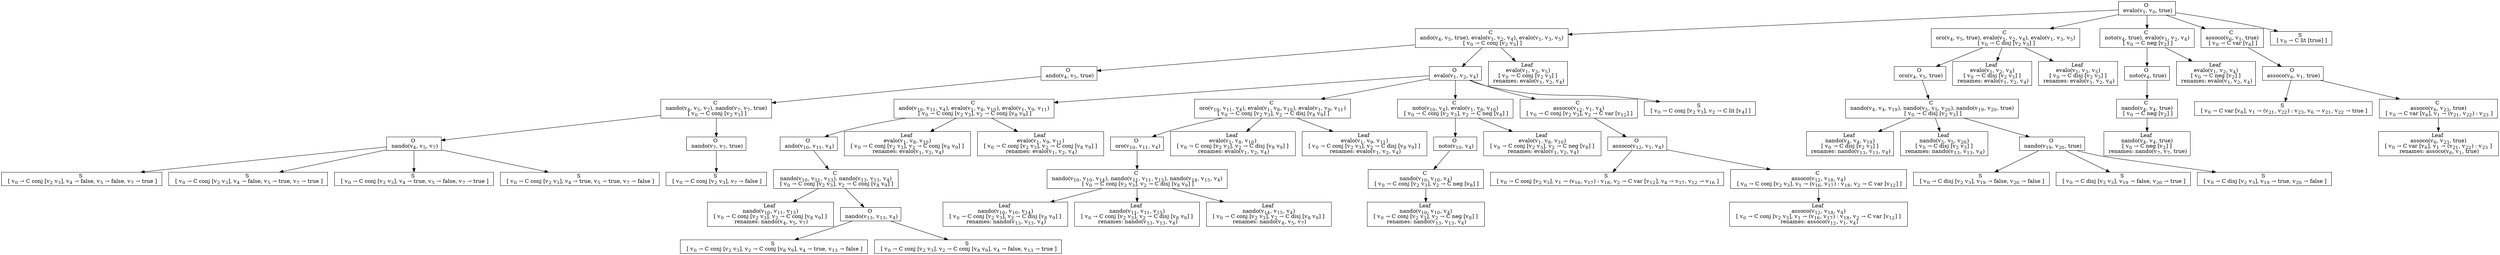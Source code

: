 digraph {
    graph [rankdir=TB
          ,bgcolor=transparent];
    node [shape=box
         ,fillcolor=white
         ,style=filled];
    0 [label=<O <BR/> evalo(v<SUB>1</SUB>, v<SUB>0</SUB>, true)>];
    1 [label=<C <BR/> ando(v<SUB>4</SUB>, v<SUB>5</SUB>, true), evalo(v<SUB>1</SUB>, v<SUB>2</SUB>, v<SUB>4</SUB>), evalo(v<SUB>1</SUB>, v<SUB>3</SUB>, v<SUB>5</SUB>) <BR/>  [ v<SUB>0</SUB> &rarr; C conj [v<SUB>2</SUB> v<SUB>3</SUB>] ] >];
    2 [label=<C <BR/> oro(v<SUB>4</SUB>, v<SUB>5</SUB>, true), evalo(v<SUB>1</SUB>, v<SUB>2</SUB>, v<SUB>4</SUB>), evalo(v<SUB>1</SUB>, v<SUB>3</SUB>, v<SUB>5</SUB>) <BR/>  [ v<SUB>0</SUB> &rarr; C disj [v<SUB>2</SUB> v<SUB>3</SUB>] ] >];
    3 [label=<C <BR/> noto(v<SUB>4</SUB>, true), evalo(v<SUB>1</SUB>, v<SUB>2</SUB>, v<SUB>4</SUB>) <BR/>  [ v<SUB>0</SUB> &rarr; C neg [v<SUB>2</SUB>] ] >];
    4 [label=<C <BR/> assoco(v<SUB>6</SUB>, v<SUB>1</SUB>, true) <BR/>  [ v<SUB>0</SUB> &rarr; C var [v<SUB>6</SUB>] ] >];
    5 [label=<S <BR/>  [ v<SUB>0</SUB> &rarr; C lit [true] ] >];
    6 [label=<O <BR/> ando(v<SUB>4</SUB>, v<SUB>5</SUB>, true)>];
    7 [label=<O <BR/> evalo(v<SUB>1</SUB>, v<SUB>2</SUB>, v<SUB>4</SUB>)>];
    8 [label=<Leaf <BR/> evalo(v<SUB>1</SUB>, v<SUB>3</SUB>, v<SUB>5</SUB>) <BR/>  [ v<SUB>0</SUB> &rarr; C conj [v<SUB>2</SUB> v<SUB>3</SUB>] ]  <BR/> renames: evalo(v<SUB>1</SUB>, v<SUB>2</SUB>, v<SUB>4</SUB>)>];
    9 [label=<C <BR/> nando(v<SUB>4</SUB>, v<SUB>5</SUB>, v<SUB>7</SUB>), nando(v<SUB>7</SUB>, v<SUB>7</SUB>, true) <BR/>  [ v<SUB>0</SUB> &rarr; C conj [v<SUB>2</SUB> v<SUB>3</SUB>] ] >];
    10 [label=<O <BR/> nando(v<SUB>4</SUB>, v<SUB>5</SUB>, v<SUB>7</SUB>)>];
    11 [label=<O <BR/> nando(v<SUB>7</SUB>, v<SUB>7</SUB>, true)>];
    12 [label=<S <BR/>  [ v<SUB>0</SUB> &rarr; C conj [v<SUB>2</SUB> v<SUB>3</SUB>], v<SUB>4</SUB> &rarr; false, v<SUB>5</SUB> &rarr; false, v<SUB>7</SUB> &rarr; true ] >];
    13 [label=<S <BR/>  [ v<SUB>0</SUB> &rarr; C conj [v<SUB>2</SUB> v<SUB>3</SUB>], v<SUB>4</SUB> &rarr; false, v<SUB>5</SUB> &rarr; true, v<SUB>7</SUB> &rarr; true ] >];
    14 [label=<S <BR/>  [ v<SUB>0</SUB> &rarr; C conj [v<SUB>2</SUB> v<SUB>3</SUB>], v<SUB>4</SUB> &rarr; true, v<SUB>5</SUB> &rarr; false, v<SUB>7</SUB> &rarr; true ] >];
    15 [label=<S <BR/>  [ v<SUB>0</SUB> &rarr; C conj [v<SUB>2</SUB> v<SUB>3</SUB>], v<SUB>4</SUB> &rarr; true, v<SUB>5</SUB> &rarr; true, v<SUB>7</SUB> &rarr; false ] >];
    16 [label=<S <BR/>  [ v<SUB>0</SUB> &rarr; C conj [v<SUB>2</SUB> v<SUB>3</SUB>], v<SUB>7</SUB> &rarr; false ] >];
    17 [label=<C <BR/> ando(v<SUB>10</SUB>, v<SUB>11</SUB>, v<SUB>4</SUB>), evalo(v<SUB>1</SUB>, v<SUB>8</SUB>, v<SUB>10</SUB>), evalo(v<SUB>1</SUB>, v<SUB>9</SUB>, v<SUB>11</SUB>) <BR/>  [ v<SUB>0</SUB> &rarr; C conj [v<SUB>2</SUB> v<SUB>3</SUB>], v<SUB>2</SUB> &rarr; C conj [v<SUB>8</SUB> v<SUB>9</SUB>] ] >];
    18 [label=<C <BR/> oro(v<SUB>10</SUB>, v<SUB>11</SUB>, v<SUB>4</SUB>), evalo(v<SUB>1</SUB>, v<SUB>8</SUB>, v<SUB>10</SUB>), evalo(v<SUB>1</SUB>, v<SUB>9</SUB>, v<SUB>11</SUB>) <BR/>  [ v<SUB>0</SUB> &rarr; C conj [v<SUB>2</SUB> v<SUB>3</SUB>], v<SUB>2</SUB> &rarr; C disj [v<SUB>8</SUB> v<SUB>9</SUB>] ] >];
    19 [label=<C <BR/> noto(v<SUB>10</SUB>, v<SUB>4</SUB>), evalo(v<SUB>1</SUB>, v<SUB>8</SUB>, v<SUB>10</SUB>) <BR/>  [ v<SUB>0</SUB> &rarr; C conj [v<SUB>2</SUB> v<SUB>3</SUB>], v<SUB>2</SUB> &rarr; C neg [v<SUB>8</SUB>] ] >];
    20 [label=<C <BR/> assoco(v<SUB>12</SUB>, v<SUB>1</SUB>, v<SUB>4</SUB>) <BR/>  [ v<SUB>0</SUB> &rarr; C conj [v<SUB>2</SUB> v<SUB>3</SUB>], v<SUB>2</SUB> &rarr; C var [v<SUB>12</SUB>] ] >];
    21 [label=<S <BR/>  [ v<SUB>0</SUB> &rarr; C conj [v<SUB>2</SUB> v<SUB>3</SUB>], v<SUB>2</SUB> &rarr; C lit [v<SUB>4</SUB>] ] >];
    22 [label=<O <BR/> ando(v<SUB>10</SUB>, v<SUB>11</SUB>, v<SUB>4</SUB>)>];
    23 [label=<Leaf <BR/> evalo(v<SUB>1</SUB>, v<SUB>8</SUB>, v<SUB>10</SUB>) <BR/>  [ v<SUB>0</SUB> &rarr; C conj [v<SUB>2</SUB> v<SUB>3</SUB>], v<SUB>2</SUB> &rarr; C conj [v<SUB>8</SUB> v<SUB>9</SUB>] ]  <BR/> renames: evalo(v<SUB>1</SUB>, v<SUB>2</SUB>, v<SUB>4</SUB>)>];
    24 [label=<Leaf <BR/> evalo(v<SUB>1</SUB>, v<SUB>9</SUB>, v<SUB>11</SUB>) <BR/>  [ v<SUB>0</SUB> &rarr; C conj [v<SUB>2</SUB> v<SUB>3</SUB>], v<SUB>2</SUB> &rarr; C conj [v<SUB>8</SUB> v<SUB>9</SUB>] ]  <BR/> renames: evalo(v<SUB>1</SUB>, v<SUB>2</SUB>, v<SUB>4</SUB>)>];
    25 [label=<C <BR/> nando(v<SUB>10</SUB>, v<SUB>11</SUB>, v<SUB>13</SUB>), nando(v<SUB>13</SUB>, v<SUB>13</SUB>, v<SUB>4</SUB>) <BR/>  [ v<SUB>0</SUB> &rarr; C conj [v<SUB>2</SUB> v<SUB>3</SUB>], v<SUB>2</SUB> &rarr; C conj [v<SUB>8</SUB> v<SUB>9</SUB>] ] >];
    26 [label=<Leaf <BR/> nando(v<SUB>10</SUB>, v<SUB>11</SUB>, v<SUB>13</SUB>) <BR/>  [ v<SUB>0</SUB> &rarr; C conj [v<SUB>2</SUB> v<SUB>3</SUB>], v<SUB>2</SUB> &rarr; C conj [v<SUB>8</SUB> v<SUB>9</SUB>] ]  <BR/> renames: nando(v<SUB>4</SUB>, v<SUB>5</SUB>, v<SUB>7</SUB>)>];
    27 [label=<O <BR/> nando(v<SUB>13</SUB>, v<SUB>13</SUB>, v<SUB>4</SUB>)>];
    28 [label=<S <BR/>  [ v<SUB>0</SUB> &rarr; C conj [v<SUB>2</SUB> v<SUB>3</SUB>], v<SUB>2</SUB> &rarr; C conj [v<SUB>8</SUB> v<SUB>9</SUB>], v<SUB>4</SUB> &rarr; true, v<SUB>13</SUB> &rarr; false ] >];
    29 [label=<S <BR/>  [ v<SUB>0</SUB> &rarr; C conj [v<SUB>2</SUB> v<SUB>3</SUB>], v<SUB>2</SUB> &rarr; C conj [v<SUB>8</SUB> v<SUB>9</SUB>], v<SUB>4</SUB> &rarr; false, v<SUB>13</SUB> &rarr; true ] >];
    30 [label=<O <BR/> oro(v<SUB>10</SUB>, v<SUB>11</SUB>, v<SUB>4</SUB>)>];
    31 [label=<Leaf <BR/> evalo(v<SUB>1</SUB>, v<SUB>8</SUB>, v<SUB>10</SUB>) <BR/>  [ v<SUB>0</SUB> &rarr; C conj [v<SUB>2</SUB> v<SUB>3</SUB>], v<SUB>2</SUB> &rarr; C disj [v<SUB>8</SUB> v<SUB>9</SUB>] ]  <BR/> renames: evalo(v<SUB>1</SUB>, v<SUB>2</SUB>, v<SUB>4</SUB>)>];
    32 [label=<Leaf <BR/> evalo(v<SUB>1</SUB>, v<SUB>9</SUB>, v<SUB>11</SUB>) <BR/>  [ v<SUB>0</SUB> &rarr; C conj [v<SUB>2</SUB> v<SUB>3</SUB>], v<SUB>2</SUB> &rarr; C disj [v<SUB>8</SUB> v<SUB>9</SUB>] ]  <BR/> renames: evalo(v<SUB>1</SUB>, v<SUB>2</SUB>, v<SUB>4</SUB>)>];
    33 [label=<C <BR/> nando(v<SUB>10</SUB>, v<SUB>10</SUB>, v<SUB>14</SUB>), nando(v<SUB>11</SUB>, v<SUB>11</SUB>, v<SUB>15</SUB>), nando(v<SUB>14</SUB>, v<SUB>15</SUB>, v<SUB>4</SUB>) <BR/>  [ v<SUB>0</SUB> &rarr; C conj [v<SUB>2</SUB> v<SUB>3</SUB>], v<SUB>2</SUB> &rarr; C disj [v<SUB>8</SUB> v<SUB>9</SUB>] ] >];
    34 [label=<Leaf <BR/> nando(v<SUB>10</SUB>, v<SUB>10</SUB>, v<SUB>14</SUB>) <BR/>  [ v<SUB>0</SUB> &rarr; C conj [v<SUB>2</SUB> v<SUB>3</SUB>], v<SUB>2</SUB> &rarr; C disj [v<SUB>8</SUB> v<SUB>9</SUB>] ]  <BR/> renames: nando(v<SUB>13</SUB>, v<SUB>13</SUB>, v<SUB>4</SUB>)>];
    35 [label=<Leaf <BR/> nando(v<SUB>11</SUB>, v<SUB>11</SUB>, v<SUB>15</SUB>) <BR/>  [ v<SUB>0</SUB> &rarr; C conj [v<SUB>2</SUB> v<SUB>3</SUB>], v<SUB>2</SUB> &rarr; C disj [v<SUB>8</SUB> v<SUB>9</SUB>] ]  <BR/> renames: nando(v<SUB>13</SUB>, v<SUB>13</SUB>, v<SUB>4</SUB>)>];
    36 [label=<Leaf <BR/> nando(v<SUB>14</SUB>, v<SUB>15</SUB>, v<SUB>4</SUB>) <BR/>  [ v<SUB>0</SUB> &rarr; C conj [v<SUB>2</SUB> v<SUB>3</SUB>], v<SUB>2</SUB> &rarr; C disj [v<SUB>8</SUB> v<SUB>9</SUB>] ]  <BR/> renames: nando(v<SUB>4</SUB>, v<SUB>5</SUB>, v<SUB>7</SUB>)>];
    37 [label=<O <BR/> noto(v<SUB>10</SUB>, v<SUB>4</SUB>)>];
    38 [label=<Leaf <BR/> evalo(v<SUB>1</SUB>, v<SUB>8</SUB>, v<SUB>10</SUB>) <BR/>  [ v<SUB>0</SUB> &rarr; C conj [v<SUB>2</SUB> v<SUB>3</SUB>], v<SUB>2</SUB> &rarr; C neg [v<SUB>8</SUB>] ]  <BR/> renames: evalo(v<SUB>1</SUB>, v<SUB>2</SUB>, v<SUB>4</SUB>)>];
    39 [label=<C <BR/> nando(v<SUB>10</SUB>, v<SUB>10</SUB>, v<SUB>4</SUB>) <BR/>  [ v<SUB>0</SUB> &rarr; C conj [v<SUB>2</SUB> v<SUB>3</SUB>], v<SUB>2</SUB> &rarr; C neg [v<SUB>8</SUB>] ] >];
    40 [label=<Leaf <BR/> nando(v<SUB>10</SUB>, v<SUB>10</SUB>, v<SUB>4</SUB>) <BR/>  [ v<SUB>0</SUB> &rarr; C conj [v<SUB>2</SUB> v<SUB>3</SUB>], v<SUB>2</SUB> &rarr; C neg [v<SUB>8</SUB>] ]  <BR/> renames: nando(v<SUB>13</SUB>, v<SUB>13</SUB>, v<SUB>4</SUB>)>];
    41 [label=<O <BR/> assoco(v<SUB>12</SUB>, v<SUB>1</SUB>, v<SUB>4</SUB>)>];
    42 [label=<S <BR/>  [ v<SUB>0</SUB> &rarr; C conj [v<SUB>2</SUB> v<SUB>3</SUB>], v<SUB>1</SUB> &rarr; (v<SUB>16</SUB>, v<SUB>17</SUB>) : v<SUB>18</SUB>, v<SUB>2</SUB> &rarr; C var [v<SUB>12</SUB>], v<SUB>4</SUB> &rarr; v<SUB>17</SUB>, v<SUB>12</SUB> &rarr; v<SUB>16</SUB> ] >];
    43 [label=<C <BR/> assoco(v<SUB>12</SUB>, v<SUB>18</SUB>, v<SUB>4</SUB>) <BR/>  [ v<SUB>0</SUB> &rarr; C conj [v<SUB>2</SUB> v<SUB>3</SUB>], v<SUB>1</SUB> &rarr; (v<SUB>16</SUB>, v<SUB>17</SUB>) : v<SUB>18</SUB>, v<SUB>2</SUB> &rarr; C var [v<SUB>12</SUB>] ] >];
    44 [label=<Leaf <BR/> assoco(v<SUB>12</SUB>, v<SUB>18</SUB>, v<SUB>4</SUB>) <BR/>  [ v<SUB>0</SUB> &rarr; C conj [v<SUB>2</SUB> v<SUB>3</SUB>], v<SUB>1</SUB> &rarr; (v<SUB>16</SUB>, v<SUB>17</SUB>) : v<SUB>18</SUB>, v<SUB>2</SUB> &rarr; C var [v<SUB>12</SUB>] ]  <BR/> renames: assoco(v<SUB>12</SUB>, v<SUB>1</SUB>, v<SUB>4</SUB>)>];
    45 [label=<O <BR/> oro(v<SUB>4</SUB>, v<SUB>5</SUB>, true)>];
    46 [label=<Leaf <BR/> evalo(v<SUB>1</SUB>, v<SUB>2</SUB>, v<SUB>4</SUB>) <BR/>  [ v<SUB>0</SUB> &rarr; C disj [v<SUB>2</SUB> v<SUB>3</SUB>] ]  <BR/> renames: evalo(v<SUB>1</SUB>, v<SUB>2</SUB>, v<SUB>4</SUB>)>];
    47 [label=<Leaf <BR/> evalo(v<SUB>1</SUB>, v<SUB>3</SUB>, v<SUB>5</SUB>) <BR/>  [ v<SUB>0</SUB> &rarr; C disj [v<SUB>2</SUB> v<SUB>3</SUB>] ]  <BR/> renames: evalo(v<SUB>1</SUB>, v<SUB>2</SUB>, v<SUB>4</SUB>)>];
    48 [label=<C <BR/> nando(v<SUB>4</SUB>, v<SUB>4</SUB>, v<SUB>19</SUB>), nando(v<SUB>5</SUB>, v<SUB>5</SUB>, v<SUB>20</SUB>), nando(v<SUB>19</SUB>, v<SUB>20</SUB>, true) <BR/>  [ v<SUB>0</SUB> &rarr; C disj [v<SUB>2</SUB> v<SUB>3</SUB>] ] >];
    49 [label=<Leaf <BR/> nando(v<SUB>4</SUB>, v<SUB>4</SUB>, v<SUB>19</SUB>) <BR/>  [ v<SUB>0</SUB> &rarr; C disj [v<SUB>2</SUB> v<SUB>3</SUB>] ]  <BR/> renames: nando(v<SUB>13</SUB>, v<SUB>13</SUB>, v<SUB>4</SUB>)>];
    50 [label=<Leaf <BR/> nando(v<SUB>5</SUB>, v<SUB>5</SUB>, v<SUB>20</SUB>) <BR/>  [ v<SUB>0</SUB> &rarr; C disj [v<SUB>2</SUB> v<SUB>3</SUB>] ]  <BR/> renames: nando(v<SUB>13</SUB>, v<SUB>13</SUB>, v<SUB>4</SUB>)>];
    51 [label=<O <BR/> nando(v<SUB>19</SUB>, v<SUB>20</SUB>, true)>];
    52 [label=<S <BR/>  [ v<SUB>0</SUB> &rarr; C disj [v<SUB>2</SUB> v<SUB>3</SUB>], v<SUB>19</SUB> &rarr; false, v<SUB>20</SUB> &rarr; false ] >];
    53 [label=<S <BR/>  [ v<SUB>0</SUB> &rarr; C disj [v<SUB>2</SUB> v<SUB>3</SUB>], v<SUB>19</SUB> &rarr; false, v<SUB>20</SUB> &rarr; true ] >];
    54 [label=<S <BR/>  [ v<SUB>0</SUB> &rarr; C disj [v<SUB>2</SUB> v<SUB>3</SUB>], v<SUB>19</SUB> &rarr; true, v<SUB>20</SUB> &rarr; false ] >];
    55 [label=<O <BR/> noto(v<SUB>4</SUB>, true)>];
    56 [label=<Leaf <BR/> evalo(v<SUB>1</SUB>, v<SUB>2</SUB>, v<SUB>4</SUB>) <BR/>  [ v<SUB>0</SUB> &rarr; C neg [v<SUB>2</SUB>] ]  <BR/> renames: evalo(v<SUB>1</SUB>, v<SUB>2</SUB>, v<SUB>4</SUB>)>];
    57 [label=<C <BR/> nando(v<SUB>4</SUB>, v<SUB>4</SUB>, true) <BR/>  [ v<SUB>0</SUB> &rarr; C neg [v<SUB>2</SUB>] ] >];
    58 [label=<Leaf <BR/> nando(v<SUB>4</SUB>, v<SUB>4</SUB>, true) <BR/>  [ v<SUB>0</SUB> &rarr; C neg [v<SUB>2</SUB>] ]  <BR/> renames: nando(v<SUB>7</SUB>, v<SUB>7</SUB>, true)>];
    59 [label=<O <BR/> assoco(v<SUB>6</SUB>, v<SUB>1</SUB>, true)>];
    60 [label=<S <BR/>  [ v<SUB>0</SUB> &rarr; C var [v<SUB>6</SUB>], v<SUB>1</SUB> &rarr; (v<SUB>21</SUB>, v<SUB>22</SUB>) : v<SUB>23</SUB>, v<SUB>6</SUB> &rarr; v<SUB>21</SUB>, v<SUB>22</SUB> &rarr; true ] >];
    61 [label=<C <BR/> assoco(v<SUB>6</SUB>, v<SUB>23</SUB>, true) <BR/>  [ v<SUB>0</SUB> &rarr; C var [v<SUB>6</SUB>], v<SUB>1</SUB> &rarr; (v<SUB>21</SUB>, v<SUB>22</SUB>) : v<SUB>23</SUB> ] >];
    62 [label=<Leaf <BR/> assoco(v<SUB>6</SUB>, v<SUB>23</SUB>, true) <BR/>  [ v<SUB>0</SUB> &rarr; C var [v<SUB>6</SUB>], v<SUB>1</SUB> &rarr; (v<SUB>21</SUB>, v<SUB>22</SUB>) : v<SUB>23</SUB> ]  <BR/> renames: assoco(v<SUB>6</SUB>, v<SUB>1</SUB>, true)>];
    0 -> 1 [label=""];
    0 -> 2 [label=""];
    0 -> 3 [label=""];
    0 -> 4 [label=""];
    0 -> 5 [label=""];
    1 -> 6 [label=""];
    1 -> 7 [label=""];
    1 -> 8 [label=""];
    2 -> 45 [label=""];
    2 -> 46 [label=""];
    2 -> 47 [label=""];
    3 -> 55 [label=""];
    3 -> 56 [label=""];
    4 -> 59 [label=""];
    6 -> 9 [label=""];
    7 -> 17 [label=""];
    7 -> 18 [label=""];
    7 -> 19 [label=""];
    7 -> 20 [label=""];
    7 -> 21 [label=""];
    9 -> 10 [label=""];
    9 -> 11 [label=""];
    10 -> 12 [label=""];
    10 -> 13 [label=""];
    10 -> 14 [label=""];
    10 -> 15 [label=""];
    11 -> 16 [label=""];
    17 -> 22 [label=""];
    17 -> 23 [label=""];
    17 -> 24 [label=""];
    18 -> 30 [label=""];
    18 -> 31 [label=""];
    18 -> 32 [label=""];
    19 -> 37 [label=""];
    19 -> 38 [label=""];
    20 -> 41 [label=""];
    22 -> 25 [label=""];
    25 -> 26 [label=""];
    25 -> 27 [label=""];
    27 -> 28 [label=""];
    27 -> 29 [label=""];
    30 -> 33 [label=""];
    33 -> 34 [label=""];
    33 -> 35 [label=""];
    33 -> 36 [label=""];
    37 -> 39 [label=""];
    39 -> 40 [label=""];
    41 -> 42 [label=""];
    41 -> 43 [label=""];
    43 -> 44 [label=""];
    45 -> 48 [label=""];
    48 -> 49 [label=""];
    48 -> 50 [label=""];
    48 -> 51 [label=""];
    51 -> 52 [label=""];
    51 -> 53 [label=""];
    51 -> 54 [label=""];
    55 -> 57 [label=""];
    57 -> 58 [label=""];
    59 -> 60 [label=""];
    59 -> 61 [label=""];
    61 -> 62 [label=""];
}